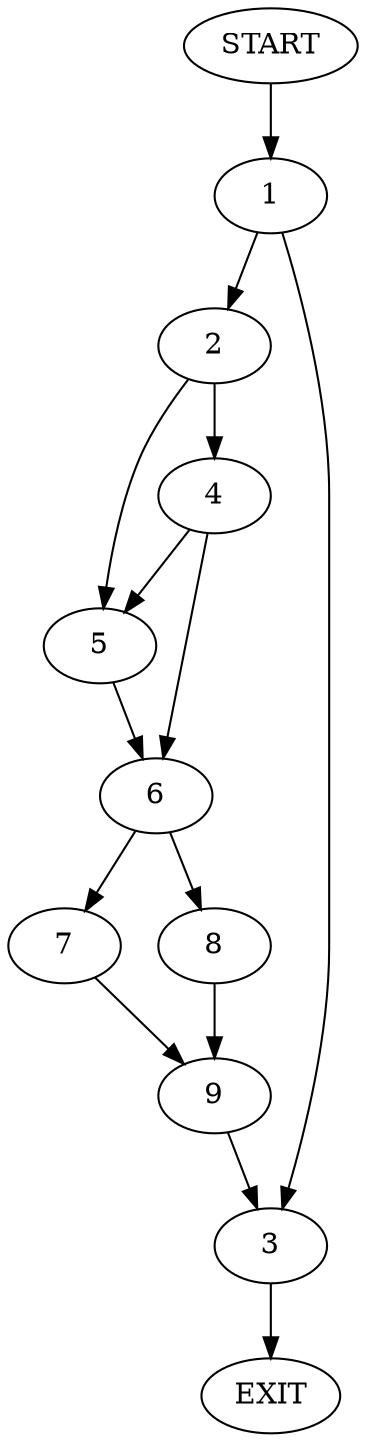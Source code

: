 digraph {
0 [label="START"]
10 [label="EXIT"]
0 -> 1
1 -> 2
1 -> 3
3 -> 10
2 -> 4
2 -> 5
4 -> 6
4 -> 5
5 -> 6
6 -> 7
6 -> 8
8 -> 9
7 -> 9
9 -> 3
}
